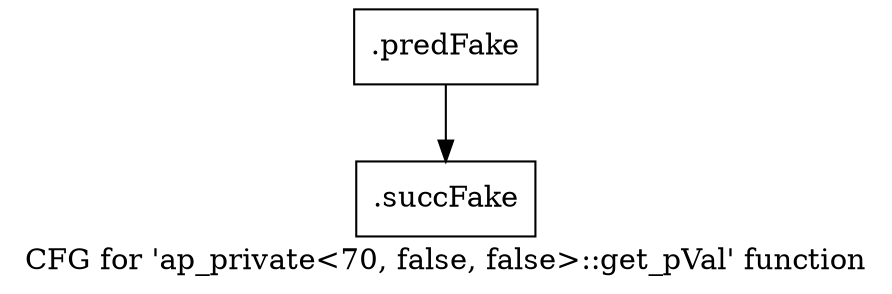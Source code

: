 digraph "CFG for 'ap_private\<70, false, false\>::get_pVal' function" {
	label="CFG for 'ap_private\<70, false, false\>::get_pVal' function";

	Node0x5d76fe0 [shape=record,filename="",linenumber="",label="{.predFake}"];
	Node0x5d76fe0 -> Node0x62830c0[ callList="" memoryops="" filename="/mnt/xilinx/Vitis_HLS/2021.2/include/etc/ap_private.h" execusionnum="10"];
	Node0x62830c0 [shape=record,filename="/mnt/xilinx/Vitis_HLS/2021.2/include/etc/ap_private.h",linenumber="3299",label="{.succFake}"];
}
